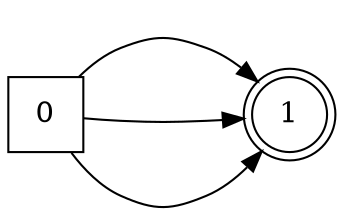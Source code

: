 digraph ignore {
rankdir=LR;
0 [ shape=square]
1 [ shape=doublecircle]
0->1[label="	 "]
0->1[label="
 "]
0->1[label=" "]
}
